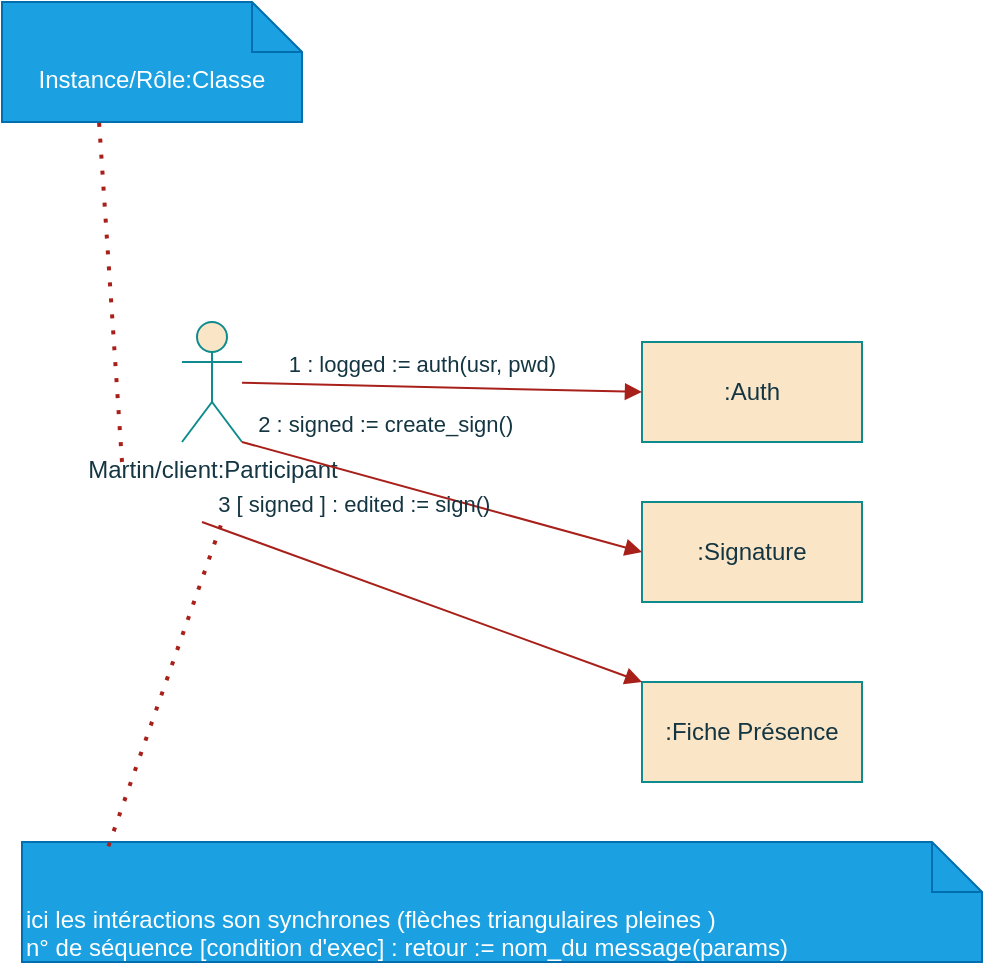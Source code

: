 <mxfile version="28.2.7">
  <diagram name="Page-1" id="89xXIWMPDWdY5yrI6WPq">
    <mxGraphModel dx="1064" dy="605" grid="1" gridSize="10" guides="1" tooltips="1" connect="1" arrows="1" fold="1" page="1" pageScale="1" pageWidth="827" pageHeight="1169" math="0" shadow="0">
      <root>
        <mxCell id="0" />
        <mxCell id="1" parent="0" />
        <mxCell id="FNHXN5gUOuqcqyS2Xem4-55" value="Martin/client:Participant" style="shape=umlActor;verticalLabelPosition=bottom;verticalAlign=top;html=1;strokeColor=#0F8B8D;fontColor=#143642;fillColor=#FAE5C7;" vertex="1" parent="1">
          <mxGeometry x="100" y="200" width="30" height="60" as="geometry" />
        </mxCell>
        <mxCell id="FNHXN5gUOuqcqyS2Xem4-58" value="Instance/Rôle:Classe" style="shape=note2;boundedLbl=1;whiteSpace=wrap;html=1;size=25;verticalAlign=top;align=center;strokeColor=#006EAF;fontColor=#ffffff;fillColor=#1ba1e2;" vertex="1" parent="1">
          <mxGeometry x="10" y="40" width="150" height="60" as="geometry" />
        </mxCell>
        <mxCell id="FNHXN5gUOuqcqyS2Xem4-59" value="" style="endArrow=none;dashed=1;html=1;dashPattern=1 3;strokeWidth=2;rounded=0;strokeColor=#A8201A;fontColor=#143642;fillColor=#FAE5C7;entryX=0.323;entryY=0.981;entryDx=0;entryDy=0;entryPerimeter=0;" edge="1" parent="1" target="FNHXN5gUOuqcqyS2Xem4-58">
          <mxGeometry width="50" height="50" relative="1" as="geometry">
            <mxPoint x="70" y="270" as="sourcePoint" />
            <mxPoint x="440" y="250" as="targetPoint" />
          </mxGeometry>
        </mxCell>
        <mxCell id="FNHXN5gUOuqcqyS2Xem4-60" value=":Auth" style="html=1;whiteSpace=wrap;strokeColor=#0F8B8D;fontColor=#143642;fillColor=#FAE5C7;" vertex="1" parent="1">
          <mxGeometry x="330" y="210" width="110" height="50" as="geometry" />
        </mxCell>
        <mxCell id="FNHXN5gUOuqcqyS2Xem4-63" value="&amp;nbsp; &amp;nbsp; &amp;nbsp; &amp;nbsp;1 : logged := auth(usr, pwd)" style="html=1;verticalAlign=bottom;labelBackgroundColor=none;endArrow=block;endFill=1;endSize=6;align=left;rounded=0;strokeColor=#A8201A;fontColor=#143642;fillColor=#FAE5C7;entryX=0;entryY=0.5;entryDx=0;entryDy=0;" edge="1" parent="1" source="FNHXN5gUOuqcqyS2Xem4-55" target="FNHXN5gUOuqcqyS2Xem4-60">
          <mxGeometry x="-1" relative="1" as="geometry">
            <mxPoint x="330" y="270" as="sourcePoint" />
            <mxPoint x="490" y="270" as="targetPoint" />
          </mxGeometry>
        </mxCell>
        <mxCell id="FNHXN5gUOuqcqyS2Xem4-64" value=":Signature" style="html=1;whiteSpace=wrap;strokeColor=#0F8B8D;fontColor=#143642;fillColor=#FAE5C7;" vertex="1" parent="1">
          <mxGeometry x="330" y="290" width="110" height="50" as="geometry" />
        </mxCell>
        <mxCell id="FNHXN5gUOuqcqyS2Xem4-65" value="&amp;nbsp; 2 : signed := create_sign()" style="html=1;verticalAlign=bottom;labelBackgroundColor=none;endArrow=block;endFill=1;endSize=6;align=left;rounded=0;strokeColor=#A8201A;fontColor=#143642;fillColor=#FAE5C7;exitX=1;exitY=1;exitDx=0;exitDy=0;exitPerimeter=0;entryX=0;entryY=0.5;entryDx=0;entryDy=0;" edge="1" parent="1" source="FNHXN5gUOuqcqyS2Xem4-55" target="FNHXN5gUOuqcqyS2Xem4-64">
          <mxGeometry x="-1" relative="1" as="geometry">
            <mxPoint x="330" y="270" as="sourcePoint" />
            <mxPoint x="490" y="270" as="targetPoint" />
          </mxGeometry>
        </mxCell>
        <mxCell id="FNHXN5gUOuqcqyS2Xem4-66" value=":Fiche Présence" style="html=1;whiteSpace=wrap;strokeColor=#0F8B8D;fontColor=#143642;fillColor=#FAE5C7;" vertex="1" parent="1">
          <mxGeometry x="330" y="380" width="110" height="50" as="geometry" />
        </mxCell>
        <mxCell id="FNHXN5gUOuqcqyS2Xem4-67" value="&amp;nbsp; 3 [ signed ] : edited := sign()" style="html=1;verticalAlign=bottom;labelBackgroundColor=none;endArrow=block;endFill=1;endSize=6;align=left;rounded=0;strokeColor=#A8201A;fontColor=#143642;fillColor=#FAE5C7;entryX=0;entryY=0;entryDx=0;entryDy=0;" edge="1" parent="1" target="FNHXN5gUOuqcqyS2Xem4-66">
          <mxGeometry x="-1" relative="1" as="geometry">
            <mxPoint x="110" y="300" as="sourcePoint" />
            <mxPoint x="280" y="385" as="targetPoint" />
          </mxGeometry>
        </mxCell>
        <mxCell id="FNHXN5gUOuqcqyS2Xem4-68" value="&lt;div&gt;ici les intéractions son synchrones (flèches triangulaires pleines )&lt;/div&gt;&lt;div&gt;n° de séquence [condition d&#39;exec] : retour := nom_du message(params)&lt;/div&gt;" style="shape=note2;boundedLbl=1;whiteSpace=wrap;html=1;size=25;verticalAlign=top;align=left;strokeColor=#006EAF;fontColor=#ffffff;fillColor=#1ba1e2;" vertex="1" parent="1">
          <mxGeometry x="20" y="460" width="480" height="60" as="geometry" />
        </mxCell>
        <mxCell id="FNHXN5gUOuqcqyS2Xem4-70" value="" style="endArrow=none;dashed=1;html=1;dashPattern=1 3;strokeWidth=2;rounded=0;strokeColor=#A8201A;fontColor=#143642;fillColor=#FAE5C7;exitX=0.09;exitY=0.036;exitDx=0;exitDy=0;exitPerimeter=0;" edge="1" parent="1" source="FNHXN5gUOuqcqyS2Xem4-68">
          <mxGeometry width="50" height="50" relative="1" as="geometry">
            <mxPoint x="390" y="370" as="sourcePoint" />
            <mxPoint x="120" y="300" as="targetPoint" />
          </mxGeometry>
        </mxCell>
      </root>
    </mxGraphModel>
  </diagram>
</mxfile>
